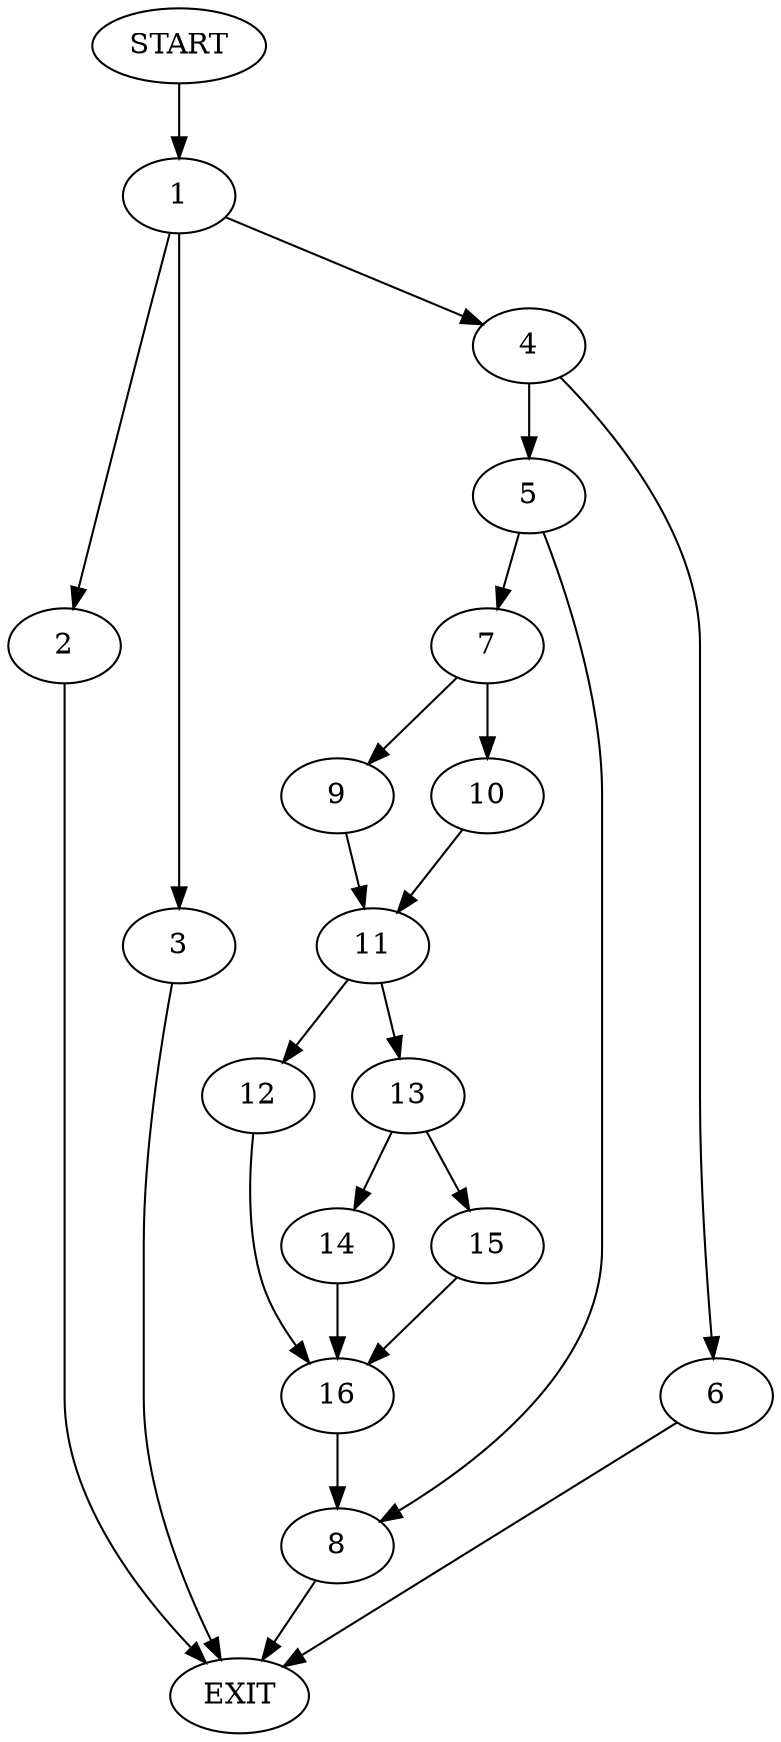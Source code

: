 digraph {
0 [label="START"]
17 [label="EXIT"]
0 -> 1
1 -> 2
1 -> 3
1 -> 4
4 -> 5
4 -> 6
3 -> 17
2 -> 17
6 -> 17
5 -> 7
5 -> 8
7 -> 9
7 -> 10
8 -> 17
10 -> 11
9 -> 11
11 -> 12
11 -> 13
13 -> 14
13 -> 15
12 -> 16
14 -> 16
15 -> 16
16 -> 8
}

